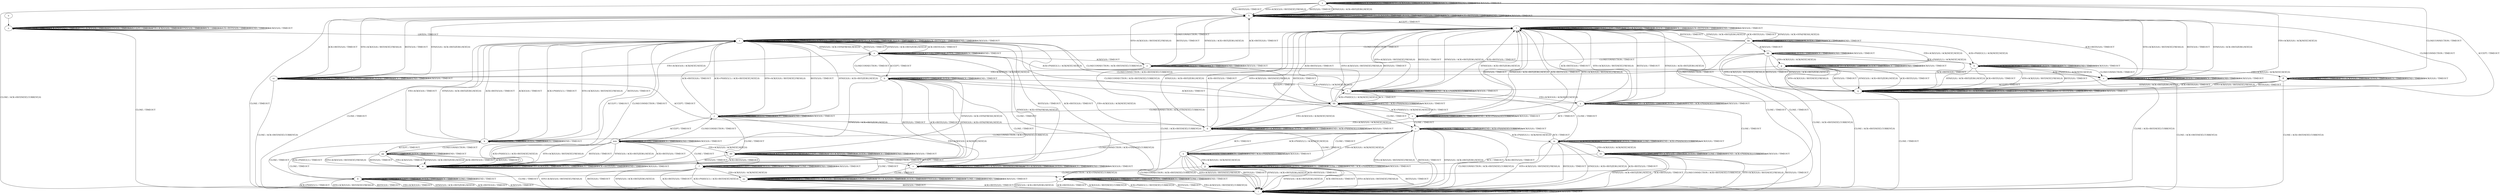 digraph "" {
	graph ["Incoming time"=0.2504589557647705,
		"Outgoing time"=0.361652135848999,
		Output="{'States': 39, 'Transitions': 495, 'Filename': '../results/tcp_preset_50_rerun/TCP_Windows8_Server-TCP_Windows8_Server-3.dot'}",
		Reference="{'States': 39, 'Transitions': 495, 'Filename': '../subjects/tcp/TCP_Windows8_Server.dot'}",
		Solver=yices,
		Updated="{'States': 39, 'Transitions': 495, 'Filename': '../subjects/tcp/TCP_Windows8_Server.dot'}",
		"f-measure"=1.0,
		precision=1.0,
		recall=1.0
	];
	a -> a	[key=0,
		label="CLOSECONNECTION / TIMEOUT"];
	a -> a	[key=1,
		label="ACK+PSH(V,V,1) / TIMEOUT"];
	a -> a	[key=2,
		label="FIN+ACK(V,V,0) / TIMEOUT"];
	a -> a	[key=3,
		label="LISTEN / TIMEOUT"];
	a -> a	[key=4,
		label="RCV / TIMEOUT"];
	a -> a	[key=5,
		label="SEND / TIMEOUT"];
	a -> a	[key=6,
		label="ACK(V,V,0) / TIMEOUT"];
	a -> h	[key=0,
		label="SYN+ACK(V,V,0) / RST(NEXT,FRESH,0)"];
	a -> h	[key=1,
		label="RST(V,V,0) / TIMEOUT"];
	a -> h	[key=2,
		label="SYN(V,V,0) / ACK+RST(ZERO,NEXT,0)"];
	a -> h	[key=3,
		label="ACK+RST(V,V,0) / TIMEOUT"];
	a -> i	[key=0,
		label="CLOSE / ACK+RST(NEXT,CURRENT,0)"];
	a -> y	[key=0,
		label="ACCEPT / TIMEOUT"];
	b -> b	[key=0,
		label="SYN+ACK(V,V,0) / TIMEOUT"];
	b -> b	[key=1,
		label="ACCEPT / TIMEOUT"];
	b -> b	[key=2,
		label="LISTEN / TIMEOUT"];
	b -> b	[key=3,
		label="RCV / TIMEOUT"];
	b -> b	[key=4,
		label="SEND / TIMEOUT"];
	b -> d	[key=0,
		label="FIN+ACK(V,V,0) / ACK(NEXT,NEXT,0)"];
	b -> p	[key=0,
		label="CLOSE / TIMEOUT"];
	b -> t	[key=0,
		label="ACK+PSH(V,V,1) / ACK(NEXT,NEXT,0)"];
	b -> u	[key=0,
		label="CLOSECONNECTION / TIMEOUT"];
	b -> w	[key=0,
		label="RST(V,V,0) / TIMEOUT"];
	b -> w	[key=1,
		label="SYN(V,V,0) / ACK+RST(ZERO,NEXT,0)"];
	b -> w	[key=2,
		label="ACK+RST(V,V,0) / TIMEOUT"];
	b -> hh	[key=0,
		label="ACK(V,V,0) / TIMEOUT"];
	c -> c	[key=0,
		label="ACCEPT / TIMEOUT"];
	c -> c	[key=1,
		label="LISTEN / TIMEOUT"];
	c -> c	[key=2,
		label="CLOSE / TIMEOUT"];
	c -> c	[key=3,
		label="SEND / ACK+PSH(NEXT,CURRENT,1)"];
	c -> c	[key=4,
		label="ACK(V,V,0) / TIMEOUT"];
	c -> f	[key=0,
		label="CLOSECONNECTION / ACK+FIN(NEXT,CURRENT,0)"];
	c -> i	[key=0,
		label="SYN+ACK(V,V,0) / RST(NEXT,FRESH,0)"];
	c -> i	[key=1,
		label="RST(V,V,0) / TIMEOUT"];
	c -> i	[key=2,
		label="SYN(V,V,0) / ACK+RST(ZERO,NEXT,0)"];
	c -> i	[key=3,
		label="ACK+RST(V,V,0) / TIMEOUT"];
	c -> m	[key=0,
		label="ACK+PSH(V,V,1) / ACK(NEXT,NEXT,0)"];
	c -> x	[key=0,
		label="RCV / TIMEOUT"];
	c -> jj	[key=0,
		label="FIN+ACK(V,V,0) / ACK(NEXT,NEXT,0)"];
	d -> d	[key=0,
		label="ACK+PSH(V,V,1) / TIMEOUT"];
	d -> d	[key=1,
		label="ACCEPT / TIMEOUT"];
	d -> d	[key=2,
		label="FIN+ACK(V,V,0) / TIMEOUT"];
	d -> d	[key=3,
		label="LISTEN / TIMEOUT"];
	d -> d	[key=4,
		label="RCV / TIMEOUT"];
	d -> d	[key=5,
		label="SEND / ACK+PSH(NEXT,CURRENT,1)"];
	d -> d	[key=6,
		label="ACK(V,V,0) / TIMEOUT"];
	d -> k	[key=0,
		label="CLOSECONNECTION / ACK+FIN(NEXT,CURRENT,0)"];
	d -> l	[key=0,
		label="SYN+ACK(V,V,0) / RST(NEXT,FRESH,0)"];
	d -> l	[key=1,
		label="RST(V,V,0) / TIMEOUT"];
	d -> l	[key=2,
		label="SYN(V,V,0) / ACK+RST(ZERO,NEXT,0)"];
	d -> l	[key=3,
		label="ACK+RST(V,V,0) / TIMEOUT"];
	d -> jj	[key=0,
		label="CLOSE / TIMEOUT"];
	e -> a	[key=0,
		label="FIN+ACK(V,V,0) / ACK(NEXT,NEXT,0)"];
	e -> e	[key=0,
		label="CLOSECONNECTION / TIMEOUT"];
	e -> e	[key=1,
		label="ACK+PSH(V,V,1) / ACK(NEXT,NEXT,0)"];
	e -> e	[key=2,
		label="LISTEN / TIMEOUT"];
	e -> e	[key=3,
		label="RCV / TIMEOUT"];
	e -> e	[key=4,
		label="SEND / TIMEOUT"];
	e -> e	[key=5,
		label="ACK(V,V,0) / TIMEOUT"];
	e -> h	[key=0,
		label="SYN+ACK(V,V,0) / RST(NEXT,FRESH,0)"];
	e -> h	[key=1,
		label="RST(V,V,0) / TIMEOUT"];
	e -> h	[key=2,
		label="SYN(V,V,0) / ACK+RST(ZERO,NEXT,0)"];
	e -> h	[key=3,
		label="ACK+RST(V,V,0) / TIMEOUT"];
	e -> i	[key=0,
		label="CLOSE / ACK+RST(NEXT,CURRENT,0)"];
	e -> t	[key=0,
		label="ACCEPT / TIMEOUT"];
	f -> f	[key=0,
		label="CLOSECONNECTION / TIMEOUT"];
	f -> f	[key=1,
		label="ACCEPT / TIMEOUT"];
	f -> f	[key=2,
		label="LISTEN / TIMEOUT"];
	f -> f	[key=3,
		label="RCV / TIMEOUT"];
	f -> f	[key=4,
		label="CLOSE / TIMEOUT"];
	f -> f	[key=5,
		label="SEND / TIMEOUT"];
	f -> f	[key=6,
		label="ACK(V,V,0) / TIMEOUT"];
	f -> i	[key=0,
		label="ACK+PSH(V,V,1) / ACK+RST(NEXT,NEXT,0)"];
	f -> i	[key=1,
		label="SYN+ACK(V,V,0) / RST(NEXT,FRESH,0)"];
	f -> i	[key=2,
		label="RST(V,V,0) / TIMEOUT"];
	f -> i	[key=3,
		label="SYN(V,V,0) / ACK+RST(ZERO,NEXT,0)"];
	f -> i	[key=4,
		label="ACK+RST(V,V,0) / TIMEOUT"];
	f -> aa	[key=0,
		label="FIN+ACK(V,V,0) / ACK(NEXT,NEXT,0)"];
	g -> g	[key=0,
		label="ACK+PSH(V,V,1) / TIMEOUT"];
	g -> g	[key=1,
		label="ACCEPT / TIMEOUT"];
	g -> g	[key=2,
		label="FIN+ACK(V,V,0) / TIMEOUT"];
	g -> g	[key=3,
		label="LISTEN / TIMEOUT"];
	g -> g	[key=4,
		label="RCV / TIMEOUT"];
	g -> g	[key=5,
		label="SEND / TIMEOUT"];
	g -> g	[key=6,
		label="ACK(V,V,0) / TIMEOUT"];
	g -> i	[key=0,
		label="CLOSE / ACK+RST(NEXT,CURRENT,0)"];
	g -> q	[key=0,
		label="SYN+ACK(V,V,0) / RST(NEXT,FRESH,0)"];
	g -> q	[key=1,
		label="RST(V,V,0) / TIMEOUT"];
	g -> q	[key=2,
		label="SYN(V,V,0) / ACK+RST(ZERO,NEXT,0)"];
	g -> q	[key=3,
		label="ACK+RST(V,V,0) / TIMEOUT"];
	g -> cc	[key=0,
		label="CLOSECONNECTION / TIMEOUT"];
	h -> h	[key=0,
		label="CLOSECONNECTION / TIMEOUT"];
	h -> h	[key=1,
		label="ACK+PSH(V,V,1) / TIMEOUT"];
	h -> h	[key=2,
		label="SYN+ACK(V,V,0) / TIMEOUT"];
	h -> h	[key=3,
		label="RST(V,V,0) / TIMEOUT"];
	h -> h	[key=4,
		label="FIN+ACK(V,V,0) / TIMEOUT"];
	h -> h	[key=5,
		label="LISTEN / TIMEOUT"];
	h -> h	[key=6,
		label="SYN(V,V,0) / TIMEOUT"];
	h -> h	[key=7,
		label="RCV / TIMEOUT"];
	h -> h	[key=8,
		label="ACK+RST(V,V,0) / TIMEOUT"];
	h -> h	[key=9,
		label="SEND / TIMEOUT"];
	h -> h	[key=10,
		label="ACK(V,V,0) / TIMEOUT"];
	h -> i	[key=0,
		label="CLOSE / TIMEOUT"];
	h -> l	[key=0,
		label="ACCEPT / TIMEOUT"];
	i -> i	[key=0,
		label="CLOSECONNECTION / TIMEOUT"];
	i -> i	[key=1,
		label="ACK+PSH(V,V,1) / TIMEOUT"];
	i -> i	[key=2,
		label="SYN+ACK(V,V,0) / TIMEOUT"];
	i -> i	[key=3,
		label="RST(V,V,0) / TIMEOUT"];
	i -> i	[key=4,
		label="ACCEPT / TIMEOUT"];
	i -> i	[key=5,
		label="FIN+ACK(V,V,0) / TIMEOUT"];
	i -> i	[key=6,
		label="LISTEN / TIMEOUT"];
	i -> i	[key=7,
		label="SYN(V,V,0) / TIMEOUT"];
	i -> i	[key=8,
		label="RCV / TIMEOUT"];
	i -> i	[key=9,
		label="ACK+RST(V,V,0) / TIMEOUT"];
	i -> i	[key=10,
		label="CLOSE / TIMEOUT"];
	i -> i	[key=11,
		label="SEND / TIMEOUT"];
	i -> i	[key=12,
		label="ACK(V,V,0) / TIMEOUT"];
	j -> f	[key=0,
		label="CLOSE / TIMEOUT"];
	j -> j	[key=0,
		label="CLOSECONNECTION / TIMEOUT"];
	j -> j	[key=1,
		label="LISTEN / TIMEOUT"];
	j -> j	[key=2,
		label="RCV / TIMEOUT"];
	j -> j	[key=3,
		label="SEND / TIMEOUT"];
	j -> j	[key=4,
		label="ACK(V,V,0) / TIMEOUT"];
	j -> r	[key=0,
		label="ACK+PSH(V,V,1) / ACK+RST(NEXT,NEXT,0)"];
	j -> r	[key=1,
		label="SYN+ACK(V,V,0) / RST(NEXT,FRESH,0)"];
	j -> r	[key=2,
		label="RST(V,V,0) / TIMEOUT"];
	j -> r	[key=3,
		label="SYN(V,V,0) / ACK+RST(ZERO,NEXT,0)"];
	j -> r	[key=4,
		label="ACK+RST(V,V,0) / TIMEOUT"];
	j -> v	[key=0,
		label="FIN+ACK(V,V,0) / ACK(NEXT,NEXT,0)"];
	j -> mm	[key=0,
		label="ACCEPT / TIMEOUT"];
	k -> k	[key=0,
		label="CLOSECONNECTION / TIMEOUT"];
	k -> k	[key=1,
		label="LISTEN / TIMEOUT"];
	k -> k	[key=2,
		label="RCV / TIMEOUT"];
	k -> k	[key=3,
		label="SEND / TIMEOUT"];
	k -> r	[key=0,
		label="ACK+PSH(V,V,1) / TIMEOUT"];
	k -> r	[key=1,
		label="SYN+ACK(V,V,0) / RST(NEXT,FRESH,0)"];
	k -> r	[key=2,
		label="RST(V,V,0) / TIMEOUT"];
	k -> r	[key=3,
		label="FIN+ACK(V,V,0) / TIMEOUT"];
	k -> r	[key=4,
		label="SYN(V,V,0) / ACK+RST(ZERO,NEXT,0)"];
	k -> r	[key=5,
		label="ACK+RST(V,V,0) / TIMEOUT"];
	k -> r	[key=6,
		label="ACK(V,V,0) / TIMEOUT"];
	k -> gg	[key=0,
		label="ACCEPT / TIMEOUT"];
	k -> ll	[key=0,
		label="CLOSE / TIMEOUT"];
	l -> i	[key=0,
		label="CLOSE / TIMEOUT"];
	l -> l	[key=0,
		label="ACK+PSH(V,V,1) / TIMEOUT"];
	l -> l	[key=1,
		label="SYN+ACK(V,V,0) / TIMEOUT"];
	l -> l	[key=2,
		label="RST(V,V,0) / TIMEOUT"];
	l -> l	[key=3,
		label="ACCEPT / TIMEOUT"];
	l -> l	[key=4,
		label="FIN+ACK(V,V,0) / TIMEOUT"];
	l -> l	[key=5,
		label="LISTEN / TIMEOUT"];
	l -> l	[key=6,
		label="RCV / TIMEOUT"];
	l -> l	[key=7,
		label="ACK+RST(V,V,0) / TIMEOUT"];
	l -> l	[key=8,
		label="SEND / TIMEOUT"];
	l -> l	[key=9,
		label="ACK(V,V,0) / TIMEOUT"];
	l -> r	[key=0,
		label="CLOSECONNECTION / TIMEOUT"];
	l -> bb	[key=0,
		label="SYN(V,V,0) / ACK+SYN(FRESH,NEXT,0)"];
	m -> c	[key=0,
		label="RCV / TIMEOUT"];
	m -> i	[key=0,
		label="CLOSECONNECTION / ACK+RST(NEXT,CURRENT,0)"];
	m -> i	[key=1,
		label="SYN+ACK(V,V,0) / RST(NEXT,FRESH,0)"];
	m -> i	[key=2,
		label="RST(V,V,0) / TIMEOUT"];
	m -> i	[key=3,
		label="SYN(V,V,0) / ACK+RST(ZERO,NEXT,0)"];
	m -> i	[key=4,
		label="ACK+RST(V,V,0) / TIMEOUT"];
	m -> m	[key=0,
		label="ACK+PSH(V,V,1) / ACK(NEXT,NEXT,0)"];
	m -> m	[key=1,
		label="ACCEPT / TIMEOUT"];
	m -> m	[key=2,
		label="LISTEN / TIMEOUT"];
	m -> m	[key=3,
		label="CLOSE / TIMEOUT"];
	m -> m	[key=4,
		label="SEND / ACK+PSH(NEXT,CURRENT,1)"];
	m -> m	[key=5,
		label="ACK(V,V,0) / TIMEOUT"];
	m -> ee	[key=0,
		label="FIN+ACK(V,V,0) / ACK(NEXT,NEXT,0)"];
	n -> o	[key=0];
	o -> i	[key=0,
		label="CLOSE / TIMEOUT"];
	o -> o	[key=0,
		label="CLOSECONNECTION / TIMEOUT"];
	o -> o	[key=1,
		label="ACK+PSH(V,V,1) / TIMEOUT"];
	o -> o	[key=2,
		label="SYN+ACK(V,V,0) / TIMEOUT"];
	o -> o	[key=3,
		label="RST(V,V,0) / TIMEOUT"];
	o -> o	[key=4,
		label="ACCEPT / TIMEOUT"];
	o -> o	[key=5,
		label="FIN+ACK(V,V,0) / TIMEOUT"];
	o -> o	[key=6,
		label="SYN(V,V,0) / TIMEOUT"];
	o -> o	[key=7,
		label="RCV / TIMEOUT"];
	o -> o	[key=8,
		label="ACK+RST(V,V,0) / TIMEOUT"];
	o -> o	[key=9,
		label="SEND / TIMEOUT"];
	o -> o	[key=10,
		label="ACK(V,V,0) / TIMEOUT"];
	o -> r	[key=0,
		label="LISTEN / TIMEOUT"];
	p -> i	[key=0,
		label="ACK+PSH(V,V,1) / RST(NEXT,CURRENT,0)"];
	p -> i	[key=1,
		label="RST(V,V,0) / TIMEOUT"];
	p -> i	[key=2,
		label="FIN+ACK(V,V,0) / RST(NEXT,CURRENT,0)"];
	p -> i	[key=3,
		label="SYN(V,V,0) / ACK+RST(ZERO,NEXT,0)"];
	p -> i	[key=4,
		label="ACK+RST(V,V,0) / TIMEOUT"];
	p -> i	[key=5,
		label="ACK(V,V,0) / RST(NEXT,CURRENT,0)"];
	p -> p	[key=0,
		label="CLOSECONNECTION / TIMEOUT"];
	p -> p	[key=1,
		label="SYN+ACK(V,V,0) / TIMEOUT"];
	p -> p	[key=2,
		label="ACCEPT / TIMEOUT"];
	p -> p	[key=3,
		label="LISTEN / TIMEOUT"];
	p -> p	[key=4,
		label="RCV / TIMEOUT"];
	p -> p	[key=5,
		label="CLOSE / TIMEOUT"];
	p -> p	[key=6,
		label="SEND / TIMEOUT"];
	q -> h	[key=0,
		label="CLOSECONNECTION / TIMEOUT"];
	q -> i	[key=0,
		label="CLOSE / TIMEOUT"];
	q -> q	[key=0,
		label="ACK+PSH(V,V,1) / TIMEOUT"];
	q -> q	[key=1,
		label="SYN+ACK(V,V,0) / TIMEOUT"];
	q -> q	[key=2,
		label="RST(V,V,0) / TIMEOUT"];
	q -> q	[key=3,
		label="ACCEPT / TIMEOUT"];
	q -> q	[key=4,
		label="FIN+ACK(V,V,0) / TIMEOUT"];
	q -> q	[key=5,
		label="LISTEN / TIMEOUT"];
	q -> q	[key=6,
		label="SYN(V,V,0) / TIMEOUT"];
	q -> q	[key=7,
		label="RCV / TIMEOUT"];
	q -> q	[key=8,
		label="ACK+RST(V,V,0) / TIMEOUT"];
	q -> q	[key=9,
		label="SEND / TIMEOUT"];
	q -> q	[key=10,
		label="ACK(V,V,0) / TIMEOUT"];
	r -> i	[key=0,
		label="CLOSE / TIMEOUT"];
	r -> r	[key=0,
		label="CLOSECONNECTION / TIMEOUT"];
	r -> r	[key=1,
		label="ACK+PSH(V,V,1) / TIMEOUT"];
	r -> r	[key=2,
		label="SYN+ACK(V,V,0) / TIMEOUT"];
	r -> r	[key=3,
		label="RST(V,V,0) / TIMEOUT"];
	r -> r	[key=4,
		label="FIN+ACK(V,V,0) / TIMEOUT"];
	r -> r	[key=5,
		label="LISTEN / TIMEOUT"];
	r -> r	[key=6,
		label="RCV / TIMEOUT"];
	r -> r	[key=7,
		label="ACK+RST(V,V,0) / TIMEOUT"];
	r -> r	[key=8,
		label="SEND / TIMEOUT"];
	r -> r	[key=9,
		label="ACK(V,V,0) / TIMEOUT"];
	r -> u	[key=0,
		label="SYN(V,V,0) / ACK+SYN(FRESH,NEXT,0)"];
	r -> w	[key=0,
		label="ACCEPT / TIMEOUT"];
	s -> c	[key=0,
		label="CLOSE / TIMEOUT"];
	s -> d	[key=0,
		label="FIN+ACK(V,V,0) / ACK(NEXT,NEXT,0)"];
	s -> l	[key=0,
		label="SYN+ACK(V,V,0) / RST(NEXT,FRESH,0)"];
	s -> l	[key=1,
		label="RST(V,V,0) / TIMEOUT"];
	s -> l	[key=2,
		label="SYN(V,V,0) / ACK+RST(ZERO,NEXT,0)"];
	s -> l	[key=3,
		label="ACK+RST(V,V,0) / TIMEOUT"];
	s -> r	[key=0,
		label="CLOSECONNECTION / ACK+RST(NEXT,CURRENT,0)"];
	s -> s	[key=0,
		label="ACCEPT / TIMEOUT"];
	s -> s	[key=1,
		label="LISTEN / TIMEOUT"];
	s -> s	[key=2,
		label="RCV / TIMEOUT"];
	s -> s	[key=3,
		label="SEND / ACK+PSH(NEXT,CURRENT,1)"];
	s -> s	[key=4,
		label="ACK(V,V,0) / TIMEOUT"];
	s -> hh	[key=0,
		label="ACK+PSH(V,V,1) / ACK(NEXT,NEXT,0)"];
	t -> l	[key=0,
		label="SYN+ACK(V,V,0) / RST(NEXT,FRESH,0)"];
	t -> l	[key=1,
		label="RST(V,V,0) / TIMEOUT"];
	t -> l	[key=2,
		label="SYN(V,V,0) / ACK+RST(ZERO,NEXT,0)"];
	t -> l	[key=3,
		label="ACK+RST(V,V,0) / TIMEOUT"];
	t -> m	[key=0,
		label="CLOSE / TIMEOUT"];
	t -> r	[key=0,
		label="CLOSECONNECTION / ACK+RST(NEXT,CURRENT,0)"];
	t -> t	[key=0,
		label="ACK+PSH(V,V,1) / ACK(NEXT,NEXT,0)"];
	t -> t	[key=1,
		label="ACCEPT / TIMEOUT"];
	t -> t	[key=2,
		label="LISTEN / TIMEOUT"];
	t -> t	[key=3,
		label="SEND / ACK+PSH(NEXT,CURRENT,1)"];
	t -> t	[key=4,
		label="ACK(V,V,0) / TIMEOUT"];
	t -> y	[key=0,
		label="FIN+ACK(V,V,0) / ACK(NEXT,NEXT,0)"];
	t -> hh	[key=0,
		label="RCV / TIMEOUT"];
	u -> b	[key=0,
		label="ACCEPT / TIMEOUT"];
	u -> e	[key=0,
		label="ACK+PSH(V,V,1) / ACK(NEXT,NEXT,0)"];
	u -> p	[key=0,
		label="CLOSE / TIMEOUT"];
	u -> r	[key=0,
		label="RST(V,V,0) / TIMEOUT"];
	u -> r	[key=1,
		label="SYN(V,V,0) / ACK+RST(ZERO,NEXT,0)"];
	u -> r	[key=2,
		label="ACK+RST(V,V,0) / TIMEOUT"];
	u -> u	[key=0,
		label="CLOSECONNECTION / TIMEOUT"];
	u -> u	[key=1,
		label="SYN+ACK(V,V,0) / TIMEOUT"];
	u -> u	[key=2,
		label="LISTEN / TIMEOUT"];
	u -> u	[key=3,
		label="RCV / TIMEOUT"];
	u -> u	[key=4,
		label="SEND / TIMEOUT"];
	u -> z	[key=0,
		label="ACK(V,V,0) / TIMEOUT"];
	u -> cc	[key=0,
		label="FIN+ACK(V,V,0) / ACK(NEXT,NEXT,0)"];
	v -> r	[key=0,
		label="RST(V,V,0) / TIMEOUT"];
	v -> r	[key=1,
		label="ACK+RST(V,V,0) / TIMEOUT"];
	v -> u	[key=0,
		label="SYN(V,V,0) / ACK+SYN(FRESH,NEXT,0)"];
	v -> v	[key=0,
		label="CLOSECONNECTION / TIMEOUT"];
	v -> v	[key=1,
		label="ACK+PSH(V,V,1) / TIMEOUT"];
	v -> v	[key=2,
		label="SYN+ACK(V,V,0) / RST(NEXT,FRESH,0)"];
	v -> v	[key=3,
		label="FIN+ACK(V,V,0) / TIMEOUT"];
	v -> v	[key=4,
		label="LISTEN / TIMEOUT"];
	v -> v	[key=5,
		label="RCV / TIMEOUT"];
	v -> v	[key=6,
		label="SEND / TIMEOUT"];
	v -> v	[key=7,
		label="ACK(V,V,0) / TIMEOUT"];
	v -> aa	[key=0,
		label="CLOSE / TIMEOUT"];
	v -> dd	[key=0,
		label="ACCEPT / TIMEOUT"];
	w -> b	[key=0,
		label="SYN(V,V,0) / ACK+SYN(FRESH,NEXT,0)"];
	w -> i	[key=0,
		label="CLOSE / TIMEOUT"];
	w -> r	[key=0,
		label="CLOSECONNECTION / TIMEOUT"];
	w -> w	[key=0,
		label="ACK+PSH(V,V,1) / TIMEOUT"];
	w -> w	[key=1,
		label="SYN+ACK(V,V,0) / TIMEOUT"];
	w -> w	[key=2,
		label="RST(V,V,0) / TIMEOUT"];
	w -> w	[key=3,
		label="ACCEPT / TIMEOUT"];
	w -> w	[key=4,
		label="FIN+ACK(V,V,0) / TIMEOUT"];
	w -> w	[key=5,
		label="LISTEN / TIMEOUT"];
	w -> w	[key=6,
		label="RCV / TIMEOUT"];
	w -> w	[key=7,
		label="ACK+RST(V,V,0) / TIMEOUT"];
	w -> w	[key=8,
		label="SEND / TIMEOUT"];
	w -> w	[key=9,
		label="ACK(V,V,0) / TIMEOUT"];
	x -> c	[key=0,
		label="ACK+PSH(V,V,1) / ACK(NEXT,NEXT,0)"];
	x -> c	[key=1,
		label="CLOSE / TIMEOUT"];
	x -> i	[key=0,
		label="CLOSECONNECTION / ACK+RST(NEXT,CURRENT,0)"];
	x -> i	[key=1,
		label="SYN+ACK(V,V,0) / RST(NEXT,FRESH,0)"];
	x -> i	[key=2,
		label="RST(V,V,0) / TIMEOUT"];
	x -> i	[key=3,
		label="SYN(V,V,0) / ACK+RST(ZERO,NEXT,0)"];
	x -> i	[key=4,
		label="ACK+RST(V,V,0) / TIMEOUT"];
	x -> x	[key=0,
		label="ACCEPT / TIMEOUT"];
	x -> x	[key=1,
		label="LISTEN / TIMEOUT"];
	x -> x	[key=2,
		label="RCV / TIMEOUT"];
	x -> x	[key=3,
		label="SEND / ACK+PSH(NEXT,CURRENT,1)"];
	x -> x	[key=4,
		label="ACK(V,V,0) / TIMEOUT"];
	x -> jj	[key=0,
		label="FIN+ACK(V,V,0) / ACK(NEXT,NEXT,0)"];
	y -> d	[key=0,
		label="RCV / TIMEOUT"];
	y -> l	[key=0,
		label="SYN+ACK(V,V,0) / RST(NEXT,FRESH,0)"];
	y -> l	[key=1,
		label="RST(V,V,0) / TIMEOUT"];
	y -> l	[key=2,
		label="SYN(V,V,0) / ACK+RST(ZERO,NEXT,0)"];
	y -> l	[key=3,
		label="ACK+RST(V,V,0) / TIMEOUT"];
	y -> r	[key=0,
		label="CLOSECONNECTION / ACK+RST(NEXT,CURRENT,0)"];
	y -> y	[key=0,
		label="ACK+PSH(V,V,1) / TIMEOUT"];
	y -> y	[key=1,
		label="ACCEPT / TIMEOUT"];
	y -> y	[key=2,
		label="FIN+ACK(V,V,0) / TIMEOUT"];
	y -> y	[key=3,
		label="LISTEN / TIMEOUT"];
	y -> y	[key=4,
		label="SEND / ACK+PSH(NEXT,CURRENT,1)"];
	y -> y	[key=5,
		label="ACK(V,V,0) / TIMEOUT"];
	y -> ee	[key=0,
		label="CLOSE / TIMEOUT"];
	z -> e	[key=0,
		label="ACK+PSH(V,V,1) / ACK(NEXT,NEXT,0)"];
	z -> h	[key=0,
		label="SYN+ACK(V,V,0) / RST(NEXT,FRESH,0)"];
	z -> h	[key=1,
		label="RST(V,V,0) / TIMEOUT"];
	z -> h	[key=2,
		label="SYN(V,V,0) / ACK+RST(ZERO,NEXT,0)"];
	z -> h	[key=3,
		label="ACK+RST(V,V,0) / TIMEOUT"];
	z -> i	[key=0,
		label="CLOSE / ACK+RST(NEXT,CURRENT,0)"];
	z -> z	[key=0,
		label="CLOSECONNECTION / TIMEOUT"];
	z -> z	[key=1,
		label="LISTEN / TIMEOUT"];
	z -> z	[key=2,
		label="RCV / TIMEOUT"];
	z -> z	[key=3,
		label="SEND / TIMEOUT"];
	z -> z	[key=4,
		label="ACK(V,V,0) / TIMEOUT"];
	z -> cc	[key=0,
		label="FIN+ACK(V,V,0) / ACK(NEXT,NEXT,0)"];
	z -> hh	[key=0,
		label="ACCEPT / TIMEOUT"];
	aa -> i	[key=0,
		label="RST(V,V,0) / TIMEOUT"];
	aa -> i	[key=1,
		label="ACK+RST(V,V,0) / TIMEOUT"];
	aa -> aa	[key=0,
		label="CLOSECONNECTION / TIMEOUT"];
	aa -> aa	[key=1,
		label="ACK+PSH(V,V,1) / TIMEOUT"];
	aa -> aa	[key=2,
		label="SYN+ACK(V,V,0) / RST(NEXT,FRESH,0)"];
	aa -> aa	[key=3,
		label="ACCEPT / TIMEOUT"];
	aa -> aa	[key=4,
		label="FIN+ACK(V,V,0) / TIMEOUT"];
	aa -> aa	[key=5,
		label="LISTEN / TIMEOUT"];
	aa -> aa	[key=6,
		label="SYN(V,V,0) / TIMEOUT"];
	aa -> aa	[key=7,
		label="RCV / TIMEOUT"];
	aa -> aa	[key=8,
		label="CLOSE / TIMEOUT"];
	aa -> aa	[key=9,
		label="SEND / TIMEOUT"];
	aa -> aa	[key=10,
		label="ACK(V,V,0) / TIMEOUT"];
	bb -> g	[key=0,
		label="FIN+ACK(V,V,0) / ACK(NEXT,NEXT,0)"];
	bb -> l	[key=0,
		label="RST(V,V,0) / TIMEOUT"];
	bb -> l	[key=1,
		label="SYN(V,V,0) / ACK+RST(ZERO,NEXT,0)"];
	bb -> l	[key=2,
		label="ACK+RST(V,V,0) / TIMEOUT"];
	bb -> p	[key=0,
		label="CLOSE / TIMEOUT"];
	bb -> u	[key=0,
		label="CLOSECONNECTION / TIMEOUT"];
	bb -> bb	[key=0,
		label="SYN+ACK(V,V,0) / TIMEOUT"];
	bb -> bb	[key=1,
		label="ACCEPT / TIMEOUT"];
	bb -> bb	[key=2,
		label="LISTEN / TIMEOUT"];
	bb -> bb	[key=3,
		label="RCV / TIMEOUT"];
	bb -> bb	[key=4,
		label="SEND / TIMEOUT"];
	bb -> ii	[key=0,
		label="ACK+PSH(V,V,1) / ACK(NEXT,NEXT,0)"];
	bb -> kk	[key=0,
		label="ACK(V,V,0) / TIMEOUT"];
	cc -> d	[key=0,
		label="ACCEPT / TIMEOUT"];
	cc -> h	[key=0,
		label="SYN+ACK(V,V,0) / RST(NEXT,FRESH,0)"];
	cc -> h	[key=1,
		label="RST(V,V,0) / TIMEOUT"];
	cc -> h	[key=2,
		label="SYN(V,V,0) / ACK+RST(ZERO,NEXT,0)"];
	cc -> h	[key=3,
		label="ACK+RST(V,V,0) / TIMEOUT"];
	cc -> i	[key=0,
		label="CLOSE / ACK+RST(NEXT,CURRENT,0)"];
	cc -> cc	[key=0,
		label="CLOSECONNECTION / TIMEOUT"];
	cc -> cc	[key=1,
		label="ACK+PSH(V,V,1) / TIMEOUT"];
	cc -> cc	[key=2,
		label="FIN+ACK(V,V,0) / TIMEOUT"];
	cc -> cc	[key=3,
		label="LISTEN / TIMEOUT"];
	cc -> cc	[key=4,
		label="RCV / TIMEOUT"];
	cc -> cc	[key=5,
		label="SEND / TIMEOUT"];
	cc -> cc	[key=6,
		label="ACK(V,V,0) / TIMEOUT"];
	dd -> b	[key=0,
		label="SYN(V,V,0) / ACK+SYN(FRESH,NEXT,0)"];
	dd -> v	[key=0,
		label="CLOSECONNECTION / TIMEOUT"];
	dd -> w	[key=0,
		label="RST(V,V,0) / TIMEOUT"];
	dd -> w	[key=1,
		label="ACK+RST(V,V,0) / TIMEOUT"];
	dd -> aa	[key=0,
		label="CLOSE / TIMEOUT"];
	dd -> dd	[key=0,
		label="ACK+PSH(V,V,1) / TIMEOUT"];
	dd -> dd	[key=1,
		label="SYN+ACK(V,V,0) / RST(NEXT,FRESH,0)"];
	dd -> dd	[key=2,
		label="ACCEPT / TIMEOUT"];
	dd -> dd	[key=3,
		label="FIN+ACK(V,V,0) / TIMEOUT"];
	dd -> dd	[key=4,
		label="LISTEN / TIMEOUT"];
	dd -> dd	[key=5,
		label="RCV / TIMEOUT"];
	dd -> dd	[key=6,
		label="SEND / TIMEOUT"];
	dd -> dd	[key=7,
		label="ACK(V,V,0) / TIMEOUT"];
	ee -> i	[key=0,
		label="CLOSECONNECTION / ACK+RST(NEXT,CURRENT,0)"];
	ee -> i	[key=1,
		label="SYN+ACK(V,V,0) / RST(NEXT,FRESH,0)"];
	ee -> i	[key=2,
		label="RST(V,V,0) / TIMEOUT"];
	ee -> i	[key=3,
		label="SYN(V,V,0) / ACK+RST(ZERO,NEXT,0)"];
	ee -> i	[key=4,
		label="ACK+RST(V,V,0) / TIMEOUT"];
	ee -> ee	[key=0,
		label="ACK+PSH(V,V,1) / TIMEOUT"];
	ee -> ee	[key=1,
		label="ACCEPT / TIMEOUT"];
	ee -> ee	[key=2,
		label="FIN+ACK(V,V,0) / TIMEOUT"];
	ee -> ee	[key=3,
		label="LISTEN / TIMEOUT"];
	ee -> ee	[key=4,
		label="CLOSE / TIMEOUT"];
	ee -> ee	[key=5,
		label="SEND / ACK+PSH(NEXT,CURRENT,1)"];
	ee -> ee	[key=6,
		label="ACK(V,V,0) / TIMEOUT"];
	ee -> jj	[key=0,
		label="RCV / TIMEOUT"];
	ff -> a	[key=0,
		label="CLOSECONNECTION / TIMEOUT"];
	ff -> i	[key=0,
		label="CLOSE / ACK+RST(NEXT,CURRENT,0)"];
	ff -> q	[key=0,
		label="SYN+ACK(V,V,0) / RST(NEXT,FRESH,0)"];
	ff -> q	[key=1,
		label="RST(V,V,0) / TIMEOUT"];
	ff -> q	[key=2,
		label="SYN(V,V,0) / ACK+RST(ZERO,NEXT,0)"];
	ff -> q	[key=3,
		label="ACK+RST(V,V,0) / TIMEOUT"];
	ff -> ff	[key=0,
		label="ACK+PSH(V,V,1) / TIMEOUT"];
	ff -> ff	[key=1,
		label="ACCEPT / TIMEOUT"];
	ff -> ff	[key=2,
		label="FIN+ACK(V,V,0) / TIMEOUT"];
	ff -> ff	[key=3,
		label="LISTEN / TIMEOUT"];
	ff -> ff	[key=4,
		label="RCV / TIMEOUT"];
	ff -> ff	[key=5,
		label="SEND / TIMEOUT"];
	ff -> ff	[key=6,
		label="ACK(V,V,0) / TIMEOUT"];
	gg -> k	[key=0,
		label="CLOSECONNECTION / TIMEOUT"];
	gg -> w	[key=0,
		label="ACK+PSH(V,V,1) / TIMEOUT"];
	gg -> w	[key=1,
		label="SYN+ACK(V,V,0) / RST(NEXT,FRESH,0)"];
	gg -> w	[key=2,
		label="RST(V,V,0) / TIMEOUT"];
	gg -> w	[key=3,
		label="FIN+ACK(V,V,0) / TIMEOUT"];
	gg -> w	[key=4,
		label="SYN(V,V,0) / ACK+RST(ZERO,NEXT,0)"];
	gg -> w	[key=5,
		label="ACK+RST(V,V,0) / TIMEOUT"];
	gg -> w	[key=6,
		label="ACK(V,V,0) / TIMEOUT"];
	gg -> gg	[key=0,
		label="ACCEPT / TIMEOUT"];
	gg -> gg	[key=1,
		label="LISTEN / TIMEOUT"];
	gg -> gg	[key=2,
		label="RCV / TIMEOUT"];
	gg -> gg	[key=3,
		label="SEND / TIMEOUT"];
	gg -> ll	[key=0,
		label="CLOSE / TIMEOUT"];
	hh -> c	[key=0,
		label="CLOSE / TIMEOUT"];
	hh -> d	[key=0,
		label="FIN+ACK(V,V,0) / ACK(NEXT,NEXT,0)"];
	hh -> j	[key=0,
		label="CLOSECONNECTION / ACK+FIN(NEXT,CURRENT,0)"];
	hh -> l	[key=0,
		label="SYN+ACK(V,V,0) / RST(NEXT,FRESH,0)"];
	hh -> l	[key=1,
		label="RST(V,V,0) / TIMEOUT"];
	hh -> l	[key=2,
		label="SYN(V,V,0) / ACK+RST(ZERO,NEXT,0)"];
	hh -> l	[key=3,
		label="ACK+RST(V,V,0) / TIMEOUT"];
	hh -> s	[key=0,
		label="RCV / TIMEOUT"];
	hh -> t	[key=0,
		label="ACK+PSH(V,V,1) / ACK(NEXT,NEXT,0)"];
	hh -> hh	[key=0,
		label="ACCEPT / TIMEOUT"];
	hh -> hh	[key=1,
		label="LISTEN / TIMEOUT"];
	hh -> hh	[key=2,
		label="SEND / ACK+PSH(NEXT,CURRENT,1)"];
	hh -> hh	[key=3,
		label="ACK(V,V,0) / TIMEOUT"];
	ii -> e	[key=0,
		label="CLOSECONNECTION / TIMEOUT"];
	ii -> i	[key=0,
		label="CLOSE / ACK+RST(NEXT,CURRENT,0)"];
	ii -> q	[key=0,
		label="SYN+ACK(V,V,0) / RST(NEXT,FRESH,0)"];
	ii -> q	[key=1,
		label="RST(V,V,0) / TIMEOUT"];
	ii -> q	[key=2,
		label="SYN(V,V,0) / ACK+RST(ZERO,NEXT,0)"];
	ii -> q	[key=3,
		label="ACK+RST(V,V,0) / TIMEOUT"];
	ii -> ff	[key=0,
		label="FIN+ACK(V,V,0) / ACK(NEXT,NEXT,0)"];
	ii -> ii	[key=0,
		label="ACK+PSH(V,V,1) / ACK(NEXT,NEXT,0)"];
	ii -> ii	[key=1,
		label="ACCEPT / TIMEOUT"];
	ii -> ii	[key=2,
		label="LISTEN / TIMEOUT"];
	ii -> ii	[key=3,
		label="RCV / TIMEOUT"];
	ii -> ii	[key=4,
		label="SEND / TIMEOUT"];
	ii -> ii	[key=5,
		label="ACK(V,V,0) / TIMEOUT"];
	jj -> i	[key=0,
		label="SYN+ACK(V,V,0) / RST(NEXT,FRESH,0)"];
	jj -> i	[key=1,
		label="RST(V,V,0) / TIMEOUT"];
	jj -> i	[key=2,
		label="SYN(V,V,0) / ACK+RST(ZERO,NEXT,0)"];
	jj -> i	[key=3,
		label="ACK+RST(V,V,0) / TIMEOUT"];
	jj -> jj	[key=0,
		label="ACK+PSH(V,V,1) / TIMEOUT"];
	jj -> jj	[key=1,
		label="ACCEPT / TIMEOUT"];
	jj -> jj	[key=2,
		label="FIN+ACK(V,V,0) / TIMEOUT"];
	jj -> jj	[key=3,
		label="LISTEN / TIMEOUT"];
	jj -> jj	[key=4,
		label="RCV / TIMEOUT"];
	jj -> jj	[key=5,
		label="CLOSE / TIMEOUT"];
	jj -> jj	[key=6,
		label="SEND / ACK+PSH(NEXT,CURRENT,1)"];
	jj -> jj	[key=7,
		label="ACK(V,V,0) / TIMEOUT"];
	jj -> ll	[key=0,
		label="CLOSECONNECTION / ACK+FIN(NEXT,CURRENT,0)"];
	kk -> g	[key=0,
		label="FIN+ACK(V,V,0) / ACK(NEXT,NEXT,0)"];
	kk -> i	[key=0,
		label="CLOSE / ACK+RST(NEXT,CURRENT,0)"];
	kk -> q	[key=0,
		label="SYN+ACK(V,V,0) / RST(NEXT,FRESH,0)"];
	kk -> q	[key=1,
		label="RST(V,V,0) / TIMEOUT"];
	kk -> q	[key=2,
		label="SYN(V,V,0) / ACK+RST(ZERO,NEXT,0)"];
	kk -> q	[key=3,
		label="ACK+RST(V,V,0) / TIMEOUT"];
	kk -> z	[key=0,
		label="CLOSECONNECTION / TIMEOUT"];
	kk -> ii	[key=0,
		label="ACK+PSH(V,V,1) / ACK(NEXT,NEXT,0)"];
	kk -> kk	[key=0,
		label="ACCEPT / TIMEOUT"];
	kk -> kk	[key=1,
		label="LISTEN / TIMEOUT"];
	kk -> kk	[key=2,
		label="RCV / TIMEOUT"];
	kk -> kk	[key=3,
		label="SEND / TIMEOUT"];
	kk -> kk	[key=4,
		label="ACK(V,V,0) / TIMEOUT"];
	ll -> i	[key=0,
		label="ACK+PSH(V,V,1) / TIMEOUT"];
	ll -> i	[key=1,
		label="SYN+ACK(V,V,0) / RST(NEXT,FRESH,0)"];
	ll -> i	[key=2,
		label="RST(V,V,0) / TIMEOUT"];
	ll -> i	[key=3,
		label="FIN+ACK(V,V,0) / TIMEOUT"];
	ll -> i	[key=4,
		label="SYN(V,V,0) / ACK+RST(ZERO,NEXT,0)"];
	ll -> i	[key=5,
		label="ACK+RST(V,V,0) / TIMEOUT"];
	ll -> i	[key=6,
		label="ACK(V,V,0) / TIMEOUT"];
	ll -> ll	[key=0,
		label="CLOSECONNECTION / TIMEOUT"];
	ll -> ll	[key=1,
		label="ACCEPT / TIMEOUT"];
	ll -> ll	[key=2,
		label="LISTEN / TIMEOUT"];
	ll -> ll	[key=3,
		label="RCV / TIMEOUT"];
	ll -> ll	[key=4,
		label="CLOSE / TIMEOUT"];
	ll -> ll	[key=5,
		label="SEND / TIMEOUT"];
	mm -> f	[key=0,
		label="CLOSE / TIMEOUT"];
	mm -> j	[key=0,
		label="CLOSECONNECTION / TIMEOUT"];
	mm -> w	[key=0,
		label="ACK+PSH(V,V,1) / ACK+RST(NEXT,NEXT,0)"];
	mm -> w	[key=1,
		label="SYN+ACK(V,V,0) / RST(NEXT,FRESH,0)"];
	mm -> w	[key=2,
		label="RST(V,V,0) / TIMEOUT"];
	mm -> w	[key=3,
		label="SYN(V,V,0) / ACK+RST(ZERO,NEXT,0)"];
	mm -> w	[key=4,
		label="ACK+RST(V,V,0) / TIMEOUT"];
	mm -> dd	[key=0,
		label="FIN+ACK(V,V,0) / ACK(NEXT,NEXT,0)"];
	mm -> mm	[key=0,
		label="ACCEPT / TIMEOUT"];
	mm -> mm	[key=1,
		label="LISTEN / TIMEOUT"];
	mm -> mm	[key=2,
		label="RCV / TIMEOUT"];
	mm -> mm	[key=3,
		label="SEND / TIMEOUT"];
	mm -> mm	[key=4,
		label="ACK(V,V,0) / TIMEOUT"];
}
